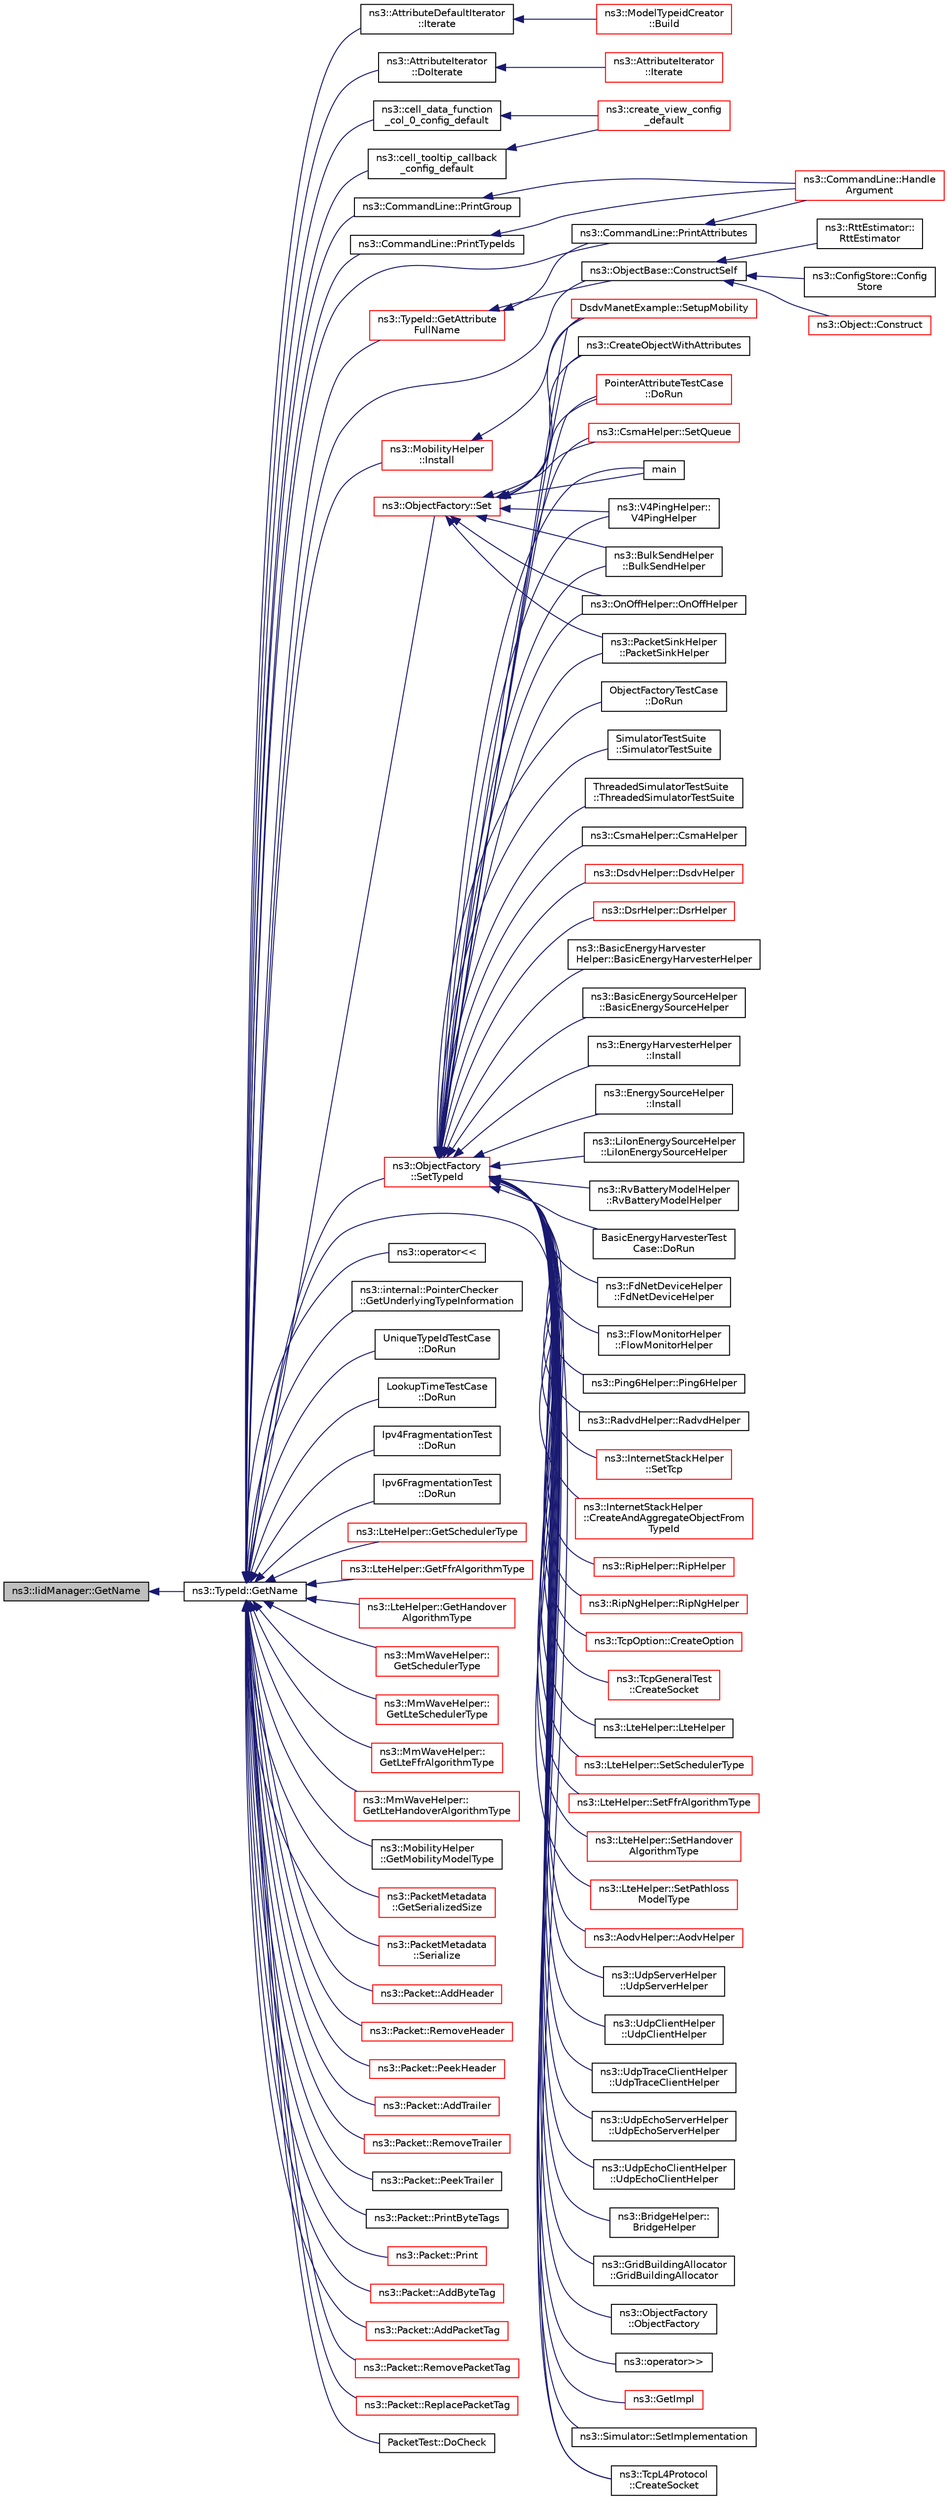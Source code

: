 digraph "ns3::IidManager::GetName"
{
  edge [fontname="Helvetica",fontsize="10",labelfontname="Helvetica",labelfontsize="10"];
  node [fontname="Helvetica",fontsize="10",shape=record];
  rankdir="LR";
  Node1 [label="ns3::IidManager::GetName",height=0.2,width=0.4,color="black", fillcolor="grey75", style="filled", fontcolor="black"];
  Node1 -> Node2 [dir="back",color="midnightblue",fontsize="10",style="solid"];
  Node2 [label="ns3::TypeId::GetName",height=0.2,width=0.4,color="black", fillcolor="white", style="filled",URL="$d6/d11/classns3_1_1TypeId.html#aa3c41c79ae428b3cb396a9c6bb3ef314"];
  Node2 -> Node3 [dir="back",color="midnightblue",fontsize="10",style="solid"];
  Node3 [label="ns3::AttributeDefaultIterator\l::Iterate",height=0.2,width=0.4,color="black", fillcolor="white", style="filled",URL="$d8/d40/classns3_1_1AttributeDefaultIterator.html#a45ad9397f93cfacce5f13b232447d251",tooltip="This function will go through all the TypeIds and get only the attributes which are explicit values (..."];
  Node3 -> Node4 [dir="back",color="midnightblue",fontsize="10",style="solid"];
  Node4 [label="ns3::ModelTypeidCreator\l::Build",height=0.2,width=0.4,color="red", fillcolor="white", style="filled",URL="$d4/d3b/classns3_1_1ModelTypeidCreator.html#a6555895ba2889296cf7206c5be6d63e7",tooltip="This method will iterate on typeIds having default attributes and create a model for them..."];
  Node2 -> Node5 [dir="back",color="midnightblue",fontsize="10",style="solid"];
  Node5 [label="ns3::AttributeIterator\l::DoIterate",height=0.2,width=0.4,color="black", fillcolor="white", style="filled",URL="$d0/de5/classns3_1_1AttributeIterator.html#a01259d50f232e21c9c605547e26b34bb"];
  Node5 -> Node6 [dir="back",color="midnightblue",fontsize="10",style="solid"];
  Node6 [label="ns3::AttributeIterator\l::Iterate",height=0.2,width=0.4,color="red", fillcolor="white", style="filled",URL="$d0/de5/classns3_1_1AttributeIterator.html#a8e7de38f441cc482c2d507e2a4927b8c"];
  Node2 -> Node7 [dir="back",color="midnightblue",fontsize="10",style="solid"];
  Node7 [label="ns3::cell_data_function\l_col_0_config_default",height=0.2,width=0.4,color="black", fillcolor="white", style="filled",URL="$d7/d2e/namespacens3.html#a18dc38f97b2252c3e10d44f9dbbe366b"];
  Node7 -> Node8 [dir="back",color="midnightblue",fontsize="10",style="solid"];
  Node8 [label="ns3::create_view_config\l_default",height=0.2,width=0.4,color="red", fillcolor="white", style="filled",URL="$d7/d2e/namespacens3.html#a9b0de38431169a0ec08415d6f1a2fa67"];
  Node2 -> Node9 [dir="back",color="midnightblue",fontsize="10",style="solid"];
  Node9 [label="ns3::cell_tooltip_callback\l_config_default",height=0.2,width=0.4,color="black", fillcolor="white", style="filled",URL="$d7/d2e/namespacens3.html#a614e487215e562d0b6ac0b3b3f443f20"];
  Node9 -> Node8 [dir="back",color="midnightblue",fontsize="10",style="solid"];
  Node2 -> Node10 [dir="back",color="midnightblue",fontsize="10",style="solid"];
  Node10 [label="ns3::CommandLine::PrintAttributes",height=0.2,width=0.4,color="black", fillcolor="white", style="filled",URL="$dc/d87/classns3_1_1CommandLine.html#a1257dece593fadf03777c71ea4f49b89"];
  Node10 -> Node11 [dir="back",color="midnightblue",fontsize="10",style="solid"];
  Node11 [label="ns3::CommandLine::Handle\lArgument",height=0.2,width=0.4,color="red", fillcolor="white", style="filled",URL="$dc/d87/classns3_1_1CommandLine.html#a527b83304a3c713f3e84711a8a2185a7"];
  Node2 -> Node12 [dir="back",color="midnightblue",fontsize="10",style="solid"];
  Node12 [label="ns3::CommandLine::PrintGroup",height=0.2,width=0.4,color="black", fillcolor="white", style="filled",URL="$dc/d87/classns3_1_1CommandLine.html#abb65c554c9c8f54e815ce54cf8abcd0e"];
  Node12 -> Node11 [dir="back",color="midnightblue",fontsize="10",style="solid"];
  Node2 -> Node13 [dir="back",color="midnightblue",fontsize="10",style="solid"];
  Node13 [label="ns3::CommandLine::PrintTypeIds",height=0.2,width=0.4,color="black", fillcolor="white", style="filled",URL="$dc/d87/classns3_1_1CommandLine.html#a141b4fcef1091a980f15f0845166e20b"];
  Node13 -> Node11 [dir="back",color="midnightblue",fontsize="10",style="solid"];
  Node2 -> Node14 [dir="back",color="midnightblue",fontsize="10",style="solid"];
  Node14 [label="ns3::ObjectBase::ConstructSelf",height=0.2,width=0.4,color="black", fillcolor="white", style="filled",URL="$d2/dac/classns3_1_1ObjectBase.html#a5cda18dec6d0744cb652a3ed60056958"];
  Node14 -> Node15 [dir="back",color="midnightblue",fontsize="10",style="solid"];
  Node15 [label="ns3::ConfigStore::Config\lStore",height=0.2,width=0.4,color="black", fillcolor="white", style="filled",URL="$da/d51/classns3_1_1ConfigStore.html#ab2c0c2707ae2dc5489acd4cfccd63fd4"];
  Node14 -> Node16 [dir="back",color="midnightblue",fontsize="10",style="solid"];
  Node16 [label="ns3::Object::Construct",height=0.2,width=0.4,color="red", fillcolor="white", style="filled",URL="$d9/d77/classns3_1_1Object.html#a636e8411dc5228771f45c9b805d348fa"];
  Node14 -> Node17 [dir="back",color="midnightblue",fontsize="10",style="solid"];
  Node17 [label="ns3::RttEstimator::\lRttEstimator",height=0.2,width=0.4,color="black", fillcolor="white", style="filled",URL="$da/d1f/classns3_1_1RttEstimator.html#a86696ed57483bf9e19abbf6978c46581"];
  Node2 -> Node18 [dir="back",color="midnightblue",fontsize="10",style="solid"];
  Node18 [label="ns3::ObjectFactory\l::SetTypeId",height=0.2,width=0.4,color="red", fillcolor="white", style="filled",URL="$d5/d0d/classns3_1_1ObjectFactory.html#a77dcd099064038a1eb7a6b8251229ec3"];
  Node18 -> Node19 [dir="back",color="midnightblue",fontsize="10",style="solid"];
  Node19 [label="ns3::AodvHelper::AodvHelper",height=0.2,width=0.4,color="red", fillcolor="white", style="filled",URL="$d9/d4a/classns3_1_1AodvHelper.html#a17f148cdfef58e9eb34b801b6b23df79"];
  Node18 -> Node20 [dir="back",color="midnightblue",fontsize="10",style="solid"];
  Node20 [label="ns3::BulkSendHelper\l::BulkSendHelper",height=0.2,width=0.4,color="black", fillcolor="white", style="filled",URL="$d8/db0/classns3_1_1BulkSendHelper.html#ad2ce134f59fa593314538b8731ae6977"];
  Node18 -> Node21 [dir="back",color="midnightblue",fontsize="10",style="solid"];
  Node21 [label="ns3::OnOffHelper::OnOffHelper",height=0.2,width=0.4,color="black", fillcolor="white", style="filled",URL="$dd/d6a/classns3_1_1OnOffHelper.html#a4288a3cf8b5e4b41eb513a226b948fc6"];
  Node18 -> Node22 [dir="back",color="midnightblue",fontsize="10",style="solid"];
  Node22 [label="ns3::PacketSinkHelper\l::PacketSinkHelper",height=0.2,width=0.4,color="black", fillcolor="white", style="filled",URL="$d2/d7c/classns3_1_1PacketSinkHelper.html#ab5bb6dd697dd00333357314302969935"];
  Node18 -> Node23 [dir="back",color="midnightblue",fontsize="10",style="solid"];
  Node23 [label="ns3::UdpServerHelper\l::UdpServerHelper",height=0.2,width=0.4,color="black", fillcolor="white", style="filled",URL="$da/de7/classns3_1_1UdpServerHelper.html#aaca1535faca2b749f026c5ca6b5025a4"];
  Node18 -> Node24 [dir="back",color="midnightblue",fontsize="10",style="solid"];
  Node24 [label="ns3::UdpClientHelper\l::UdpClientHelper",height=0.2,width=0.4,color="black", fillcolor="white", style="filled",URL="$db/d8a/classns3_1_1UdpClientHelper.html#a7f5eaa65b23aecc1985bcfd23404c9b1"];
  Node18 -> Node25 [dir="back",color="midnightblue",fontsize="10",style="solid"];
  Node25 [label="ns3::UdpTraceClientHelper\l::UdpTraceClientHelper",height=0.2,width=0.4,color="black", fillcolor="white", style="filled",URL="$d9/d9b/classns3_1_1UdpTraceClientHelper.html#abb6cba708ba1847e006679f155319650"];
  Node18 -> Node26 [dir="back",color="midnightblue",fontsize="10",style="solid"];
  Node26 [label="ns3::UdpEchoServerHelper\l::UdpEchoServerHelper",height=0.2,width=0.4,color="black", fillcolor="white", style="filled",URL="$de/d07/classns3_1_1UdpEchoServerHelper.html#a10254b1b736d953343958528a88a3d92"];
  Node18 -> Node27 [dir="back",color="midnightblue",fontsize="10",style="solid"];
  Node27 [label="ns3::UdpEchoClientHelper\l::UdpEchoClientHelper",height=0.2,width=0.4,color="black", fillcolor="white", style="filled",URL="$d3/d47/classns3_1_1UdpEchoClientHelper.html#a08e650c741d5f5692cbcccd2031f2d4d"];
  Node18 -> Node28 [dir="back",color="midnightblue",fontsize="10",style="solid"];
  Node28 [label="ns3::BridgeHelper::\lBridgeHelper",height=0.2,width=0.4,color="black", fillcolor="white", style="filled",URL="$d5/d19/classns3_1_1BridgeHelper.html#ad63544d31fbe2c2df6f617da45965dcf"];
  Node18 -> Node29 [dir="back",color="midnightblue",fontsize="10",style="solid"];
  Node29 [label="ns3::GridBuildingAllocator\l::GridBuildingAllocator",height=0.2,width=0.4,color="black", fillcolor="white", style="filled",URL="$d5/df7/classns3_1_1GridBuildingAllocator.html#a01ba55355fb0f6e313aca64554873e43"];
  Node18 -> Node30 [dir="back",color="midnightblue",fontsize="10",style="solid"];
  Node30 [label="ns3::ObjectFactory\l::ObjectFactory",height=0.2,width=0.4,color="black", fillcolor="white", style="filled",URL="$d5/d0d/classns3_1_1ObjectFactory.html#ab33a5e24c3393daa01f669b68a448d65"];
  Node18 -> Node31 [dir="back",color="midnightblue",fontsize="10",style="solid"];
  Node31 [label="ns3::operator\>\>",height=0.2,width=0.4,color="black", fillcolor="white", style="filled",URL="$d7/d2e/namespacens3.html#a53802b18fd9fc0a909aaa0753a8633b5"];
  Node18 -> Node32 [dir="back",color="midnightblue",fontsize="10",style="solid"];
  Node32 [label="ns3::CreateObjectWithAttributes",height=0.2,width=0.4,color="black", fillcolor="white", style="filled",URL="$d8/d36/group__object.html#ga4b90e30f6cf96f37d4a646f3fc62cd06"];
  Node18 -> Node33 [dir="back",color="midnightblue",fontsize="10",style="solid"];
  Node33 [label="ns3::GetImpl",height=0.2,width=0.4,color="red", fillcolor="white", style="filled",URL="$d4/d8b/group__simulator.html#ga42eb4eddad41528d4d99794a3dae3fd0",tooltip="Get the SimulatorImpl singleton. "];
  Node18 -> Node34 [dir="back",color="midnightblue",fontsize="10",style="solid"];
  Node34 [label="ns3::Simulator::SetImplementation",height=0.2,width=0.4,color="black", fillcolor="white", style="filled",URL="$d7/deb/classns3_1_1Simulator.html#ae9c56e0f229fd981f5fdf99650953473"];
  Node18 -> Node35 [dir="back",color="midnightblue",fontsize="10",style="solid"];
  Node35 [label="PointerAttributeTestCase\l::DoRun",height=0.2,width=0.4,color="red", fillcolor="white", style="filled",URL="$db/db3/classPointerAttributeTestCase.html#a4dd7258b7c7146be0a0ba69b9b5633d9",tooltip="Implementation to actually run this TestCase. "];
  Node18 -> Node36 [dir="back",color="midnightblue",fontsize="10",style="solid"];
  Node36 [label="ObjectFactoryTestCase\l::DoRun",height=0.2,width=0.4,color="black", fillcolor="white", style="filled",URL="$dd/db2/classObjectFactoryTestCase.html#ab6f760c13e727b5ca3205d5f28ea04f4",tooltip="Implementation to actually run this TestCase. "];
  Node18 -> Node37 [dir="back",color="midnightblue",fontsize="10",style="solid"];
  Node37 [label="SimulatorTestSuite\l::SimulatorTestSuite",height=0.2,width=0.4,color="black", fillcolor="white", style="filled",URL="$d2/dda/classSimulatorTestSuite.html#a4de0a7c9b23dcf300bd47d94f07eb5b6"];
  Node18 -> Node38 [dir="back",color="midnightblue",fontsize="10",style="solid"];
  Node38 [label="ThreadedSimulatorTestSuite\l::ThreadedSimulatorTestSuite",height=0.2,width=0.4,color="black", fillcolor="white", style="filled",URL="$d4/d2f/classThreadedSimulatorTestSuite.html#afe8888920059fc832d9ffd352db08dab"];
  Node18 -> Node39 [dir="back",color="midnightblue",fontsize="10",style="solid"];
  Node39 [label="ns3::CsmaHelper::CsmaHelper",height=0.2,width=0.4,color="black", fillcolor="white", style="filled",URL="$d9/dbd/classns3_1_1CsmaHelper.html#a943e5f2d12a79674375c33a95dc563f0"];
  Node18 -> Node40 [dir="back",color="midnightblue",fontsize="10",style="solid"];
  Node40 [label="ns3::CsmaHelper::SetQueue",height=0.2,width=0.4,color="red", fillcolor="white", style="filled",URL="$d9/dbd/classns3_1_1CsmaHelper.html#abbe9eaa7f42523da7a97682378da8982"];
  Node18 -> Node41 [dir="back",color="midnightblue",fontsize="10",style="solid"];
  Node41 [label="DsdvManetExample::SetupMobility",height=0.2,width=0.4,color="red", fillcolor="white", style="filled",URL="$d3/d2a/classDsdvManetExample.html#ac515dc772b05a1a46122c97406c9d655"];
  Node18 -> Node42 [dir="back",color="midnightblue",fontsize="10",style="solid"];
  Node42 [label="ns3::DsdvHelper::DsdvHelper",height=0.2,width=0.4,color="red", fillcolor="white", style="filled",URL="$d5/da7/classns3_1_1DsdvHelper.html#a11c9f92c437873b26f74a90e6ee3a50f"];
  Node18 -> Node43 [dir="back",color="midnightblue",fontsize="10",style="solid"];
  Node43 [label="main",height=0.2,width=0.4,color="black", fillcolor="white", style="filled",URL="$da/d74/dsr_8cc.html#a0ddf1224851353fc92bfbff6f499fa97"];
  Node18 -> Node44 [dir="back",color="midnightblue",fontsize="10",style="solid"];
  Node44 [label="ns3::DsrHelper::DsrHelper",height=0.2,width=0.4,color="red", fillcolor="white", style="filled",URL="$d2/d31/classns3_1_1DsrHelper.html#ade30f2c4532d210c5641b59ed1aea761"];
  Node18 -> Node45 [dir="back",color="midnightblue",fontsize="10",style="solid"];
  Node45 [label="ns3::BasicEnergyHarvester\lHelper::BasicEnergyHarvesterHelper",height=0.2,width=0.4,color="black", fillcolor="white", style="filled",URL="$d2/d75/classns3_1_1BasicEnergyHarvesterHelper.html#ae1de2fae27ec532fbe4b5a5d531bb146"];
  Node18 -> Node46 [dir="back",color="midnightblue",fontsize="10",style="solid"];
  Node46 [label="ns3::BasicEnergySourceHelper\l::BasicEnergySourceHelper",height=0.2,width=0.4,color="black", fillcolor="white", style="filled",URL="$d2/de0/classns3_1_1BasicEnergySourceHelper.html#ab384285ae5486924de9748922cd3fb72"];
  Node18 -> Node47 [dir="back",color="midnightblue",fontsize="10",style="solid"];
  Node47 [label="ns3::EnergyHarvesterHelper\l::Install",height=0.2,width=0.4,color="black", fillcolor="white", style="filled",URL="$d5/dbd/classns3_1_1EnergyHarvesterHelper.html#a84cf9de6031011a94e84b44b7741eb91"];
  Node18 -> Node48 [dir="back",color="midnightblue",fontsize="10",style="solid"];
  Node48 [label="ns3::EnergySourceHelper\l::Install",height=0.2,width=0.4,color="black", fillcolor="white", style="filled",URL="$d5/db5/classns3_1_1EnergySourceHelper.html#a68818ee5bdc399fcf9023757355688a6"];
  Node18 -> Node49 [dir="back",color="midnightblue",fontsize="10",style="solid"];
  Node49 [label="ns3::LiIonEnergySourceHelper\l::LiIonEnergySourceHelper",height=0.2,width=0.4,color="black", fillcolor="white", style="filled",URL="$d3/d9f/classns3_1_1LiIonEnergySourceHelper.html#ad62dbd2508a1d4966ade4c03b0d8537a"];
  Node18 -> Node50 [dir="back",color="midnightblue",fontsize="10",style="solid"];
  Node50 [label="ns3::RvBatteryModelHelper\l::RvBatteryModelHelper",height=0.2,width=0.4,color="black", fillcolor="white", style="filled",URL="$d0/d83/classns3_1_1RvBatteryModelHelper.html#a0e8b9e69975f38d280b7f628a91f62a0"];
  Node18 -> Node51 [dir="back",color="midnightblue",fontsize="10",style="solid"];
  Node51 [label="BasicEnergyHarvesterTest\lCase::DoRun",height=0.2,width=0.4,color="black", fillcolor="white", style="filled",URL="$d7/da4/classBasicEnergyHarvesterTestCase.html#a0ccc441de009ad419be183aae7398576",tooltip="Implementation to actually run this TestCase. "];
  Node18 -> Node52 [dir="back",color="midnightblue",fontsize="10",style="solid"];
  Node52 [label="ns3::FdNetDeviceHelper\l::FdNetDeviceHelper",height=0.2,width=0.4,color="black", fillcolor="white", style="filled",URL="$d1/def/classns3_1_1FdNetDeviceHelper.html#a9aaeaa49939e9212ce16f11345e2e4eb"];
  Node18 -> Node53 [dir="back",color="midnightblue",fontsize="10",style="solid"];
  Node53 [label="ns3::FlowMonitorHelper\l::FlowMonitorHelper",height=0.2,width=0.4,color="black", fillcolor="white", style="filled",URL="$d5/d2d/classns3_1_1FlowMonitorHelper.html#adef809947f5f010d718a73b898e4246e"];
  Node18 -> Node54 [dir="back",color="midnightblue",fontsize="10",style="solid"];
  Node54 [label="ns3::Ping6Helper::Ping6Helper",height=0.2,width=0.4,color="black", fillcolor="white", style="filled",URL="$d4/dd1/classns3_1_1Ping6Helper.html#abf0f36f64a213df907cc6bc8b30eb5b7",tooltip="Constructor. "];
  Node18 -> Node55 [dir="back",color="midnightblue",fontsize="10",style="solid"];
  Node55 [label="ns3::RadvdHelper::RadvdHelper",height=0.2,width=0.4,color="black", fillcolor="white", style="filled",URL="$dc/d24/classns3_1_1RadvdHelper.html#a7816b46feca912d398b8a8ce58b6157b",tooltip="Constructor. "];
  Node18 -> Node56 [dir="back",color="midnightblue",fontsize="10",style="solid"];
  Node56 [label="ns3::V4PingHelper::\lV4PingHelper",height=0.2,width=0.4,color="black", fillcolor="white", style="filled",URL="$d6/dc4/classns3_1_1V4PingHelper.html#ad0e02b0088effb423d2c7fc6cd637529"];
  Node18 -> Node57 [dir="back",color="midnightblue",fontsize="10",style="solid"];
  Node57 [label="ns3::InternetStackHelper\l::SetTcp",height=0.2,width=0.4,color="red", fillcolor="white", style="filled",URL="$da/d33/classns3_1_1InternetStackHelper.html#ac76e9cf493ef559f311c4ef85945129f",tooltip="set the Tcp stack which will not need any other parameter. "];
  Node18 -> Node58 [dir="back",color="midnightblue",fontsize="10",style="solid"];
  Node58 [label="ns3::InternetStackHelper\l::CreateAndAggregateObjectFrom\lTypeId",height=0.2,width=0.4,color="red", fillcolor="white", style="filled",URL="$da/d33/classns3_1_1InternetStackHelper.html#a6605ba9c1bbfdf9ebe09c5dbcfce2451",tooltip="create an object from its TypeId and aggregates it to the node "];
  Node18 -> Node59 [dir="back",color="midnightblue",fontsize="10",style="solid"];
  Node59 [label="ns3::RipHelper::RipHelper",height=0.2,width=0.4,color="red", fillcolor="white", style="filled",URL="$db/d9d/classns3_1_1RipHelper.html#afad036c8b8e0cffcff61b92dabb6dd49"];
  Node18 -> Node60 [dir="back",color="midnightblue",fontsize="10",style="solid"];
  Node60 [label="ns3::RipNgHelper::RipNgHelper",height=0.2,width=0.4,color="red", fillcolor="white", style="filled",URL="$d8/dbc/classns3_1_1RipNgHelper.html#a0087c857ab88c802641b2d3dade1e8a4"];
  Node18 -> Node61 [dir="back",color="midnightblue",fontsize="10",style="solid"];
  Node61 [label="ns3::TcpL4Protocol\l::CreateSocket",height=0.2,width=0.4,color="black", fillcolor="white", style="filled",URL="$df/dc9/classns3_1_1TcpL4Protocol.html#ae5d3e3fd9fa44cc80d3ae5f62e4dfb82",tooltip="Create a TCP socket using the specified congestion control algorithm TypeId. "];
  Node18 -> Node62 [dir="back",color="midnightblue",fontsize="10",style="solid"];
  Node62 [label="ns3::TcpOption::CreateOption",height=0.2,width=0.4,color="red", fillcolor="white", style="filled",URL="$d0/dd7/classns3_1_1TcpOption.html#a342764c94f23eae9c093534312f7a5d4",tooltip="Creates an option. "];
  Node18 -> Node63 [dir="back",color="midnightblue",fontsize="10",style="solid"];
  Node63 [label="ns3::TcpGeneralTest\l::CreateSocket",height=0.2,width=0.4,color="red", fillcolor="white", style="filled",URL="$d2/dfd/classns3_1_1TcpGeneralTest.html#a6db100da714de812ebab9756f9139c9a",tooltip="Create a socket. "];
  Node18 -> Node64 [dir="back",color="midnightblue",fontsize="10",style="solid"];
  Node64 [label="ns3::LteHelper::LteHelper",height=0.2,width=0.4,color="black", fillcolor="white", style="filled",URL="$d6/d63/classns3_1_1LteHelper.html#ae74415a950dd03cd60e37faf5d5210b8"];
  Node18 -> Node65 [dir="back",color="midnightblue",fontsize="10",style="solid"];
  Node65 [label="ns3::LteHelper::SetSchedulerType",height=0.2,width=0.4,color="red", fillcolor="white", style="filled",URL="$d6/d63/classns3_1_1LteHelper.html#a8f86e55b8b80a81732c4b2df00fb25d5"];
  Node18 -> Node66 [dir="back",color="midnightblue",fontsize="10",style="solid"];
  Node66 [label="ns3::LteHelper::SetFfrAlgorithmType",height=0.2,width=0.4,color="red", fillcolor="white", style="filled",URL="$d6/d63/classns3_1_1LteHelper.html#a035c6b03305c1511975362f80425b5fc"];
  Node18 -> Node67 [dir="back",color="midnightblue",fontsize="10",style="solid"];
  Node67 [label="ns3::LteHelper::SetHandover\lAlgorithmType",height=0.2,width=0.4,color="red", fillcolor="white", style="filled",URL="$d6/d63/classns3_1_1LteHelper.html#a6301630b8a7082043efff2a7aaaa1d20"];
  Node18 -> Node68 [dir="back",color="midnightblue",fontsize="10",style="solid"];
  Node68 [label="ns3::LteHelper::SetPathloss\lModelType",height=0.2,width=0.4,color="red", fillcolor="white", style="filled",URL="$d6/d63/classns3_1_1LteHelper.html#afc1acbe82dd719d319e7d79b50e99ba7"];
  Node2 -> Node69 [dir="back",color="midnightblue",fontsize="10",style="solid"];
  Node69 [label="ns3::ObjectFactory::Set",height=0.2,width=0.4,color="red", fillcolor="white", style="filled",URL="$d5/d0d/classns3_1_1ObjectFactory.html#aef5c0d5019c96bdf01cefd1ff83f4a68"];
  Node69 -> Node20 [dir="back",color="midnightblue",fontsize="10",style="solid"];
  Node69 -> Node21 [dir="back",color="midnightblue",fontsize="10",style="solid"];
  Node69 -> Node22 [dir="back",color="midnightblue",fontsize="10",style="solid"];
  Node69 -> Node32 [dir="back",color="midnightblue",fontsize="10",style="solid"];
  Node69 -> Node35 [dir="back",color="midnightblue",fontsize="10",style="solid"];
  Node69 -> Node40 [dir="back",color="midnightblue",fontsize="10",style="solid"];
  Node69 -> Node41 [dir="back",color="midnightblue",fontsize="10",style="solid"];
  Node69 -> Node43 [dir="back",color="midnightblue",fontsize="10",style="solid"];
  Node69 -> Node56 [dir="back",color="midnightblue",fontsize="10",style="solid"];
  Node2 -> Node70 [dir="back",color="midnightblue",fontsize="10",style="solid"];
  Node70 [label="ns3::operator\<\<",height=0.2,width=0.4,color="black", fillcolor="white", style="filled",URL="$d7/d2e/namespacens3.html#ae59476fec2f033f40e25e806cb762d3f"];
  Node2 -> Node71 [dir="back",color="midnightblue",fontsize="10",style="solid"];
  Node71 [label="ns3::internal::PointerChecker\l::GetUnderlyingTypeInformation",height=0.2,width=0.4,color="black", fillcolor="white", style="filled",URL="$d5/d49/classns3_1_1internal_1_1PointerChecker.html#a44c1b1b1330bd49b320c9e74da55cda4"];
  Node2 -> Node72 [dir="back",color="midnightblue",fontsize="10",style="solid"];
  Node72 [label="ns3::TypeId::GetAttribute\lFullName",height=0.2,width=0.4,color="red", fillcolor="white", style="filled",URL="$d6/d11/classns3_1_1TypeId.html#a1da5483f43630ea65952099fc39944a2"];
  Node72 -> Node10 [dir="back",color="midnightblue",fontsize="10",style="solid"];
  Node72 -> Node14 [dir="back",color="midnightblue",fontsize="10",style="solid"];
  Node2 -> Node73 [dir="back",color="midnightblue",fontsize="10",style="solid"];
  Node73 [label="UniqueTypeIdTestCase\l::DoRun",height=0.2,width=0.4,color="black", fillcolor="white", style="filled",URL="$dd/d46/classUniqueTypeIdTestCase.html#aaaf0de0c7f78d4143b4e205828cc9726",tooltip="Implementation to actually run this TestCase. "];
  Node2 -> Node74 [dir="back",color="midnightblue",fontsize="10",style="solid"];
  Node74 [label="LookupTimeTestCase\l::DoRun",height=0.2,width=0.4,color="black", fillcolor="white", style="filled",URL="$d0/dee/classLookupTimeTestCase.html#a666ef6b8a01c9e1c8c7eddc424f1edc4",tooltip="Implementation to actually run this TestCase. "];
  Node2 -> Node61 [dir="back",color="midnightblue",fontsize="10",style="solid"];
  Node2 -> Node75 [dir="back",color="midnightblue",fontsize="10",style="solid"];
  Node75 [label="Ipv4FragmentationTest\l::DoRun",height=0.2,width=0.4,color="black", fillcolor="white", style="filled",URL="$d2/d57/classIpv4FragmentationTest.html#abe15a9d41a354bd95bf8c0b1622a54cb",tooltip="Implementation to actually run this TestCase. "];
  Node2 -> Node76 [dir="back",color="midnightblue",fontsize="10",style="solid"];
  Node76 [label="Ipv6FragmentationTest\l::DoRun",height=0.2,width=0.4,color="black", fillcolor="white", style="filled",URL="$d1/dbc/classIpv6FragmentationTest.html#a83bd2f74ceac188b83cfb604a90c7b7b",tooltip="Implementation to actually run this TestCase. "];
  Node2 -> Node77 [dir="back",color="midnightblue",fontsize="10",style="solid"];
  Node77 [label="ns3::LteHelper::GetSchedulerType",height=0.2,width=0.4,color="red", fillcolor="white", style="filled",URL="$d6/d63/classns3_1_1LteHelper.html#a473e6182ffe9f7b174aa3f149bd5e205"];
  Node2 -> Node78 [dir="back",color="midnightblue",fontsize="10",style="solid"];
  Node78 [label="ns3::LteHelper::GetFfrAlgorithmType",height=0.2,width=0.4,color="red", fillcolor="white", style="filled",URL="$d6/d63/classns3_1_1LteHelper.html#a4512795e75ecff30e9eeca0d26589614"];
  Node2 -> Node79 [dir="back",color="midnightblue",fontsize="10",style="solid"];
  Node79 [label="ns3::LteHelper::GetHandover\lAlgorithmType",height=0.2,width=0.4,color="red", fillcolor="white", style="filled",URL="$d6/d63/classns3_1_1LteHelper.html#a36c21827cb5935020858e0c0f6db4472"];
  Node2 -> Node80 [dir="back",color="midnightblue",fontsize="10",style="solid"];
  Node80 [label="ns3::MmWaveHelper::\lGetSchedulerType",height=0.2,width=0.4,color="red", fillcolor="white", style="filled",URL="$dd/d6b/classns3_1_1MmWaveHelper.html#ab4b78464bef4498dc6f7a9a293014587"];
  Node2 -> Node81 [dir="back",color="midnightblue",fontsize="10",style="solid"];
  Node81 [label="ns3::MmWaveHelper::\lGetLteSchedulerType",height=0.2,width=0.4,color="red", fillcolor="white", style="filled",URL="$dd/d6b/classns3_1_1MmWaveHelper.html#a32b038faf4e0e47054d31da50f7332ad"];
  Node2 -> Node82 [dir="back",color="midnightblue",fontsize="10",style="solid"];
  Node82 [label="ns3::MmWaveHelper::\lGetLteFfrAlgorithmType",height=0.2,width=0.4,color="red", fillcolor="white", style="filled",URL="$dd/d6b/classns3_1_1MmWaveHelper.html#a9b6d9d9ea24485c6ad27a42bfc0ffa18"];
  Node2 -> Node83 [dir="back",color="midnightblue",fontsize="10",style="solid"];
  Node83 [label="ns3::MmWaveHelper::\lGetLteHandoverAlgorithmType",height=0.2,width=0.4,color="red", fillcolor="white", style="filled",URL="$dd/d6b/classns3_1_1MmWaveHelper.html#a12eee130a565fd3a9b3752ea1772974d"];
  Node2 -> Node84 [dir="back",color="midnightblue",fontsize="10",style="solid"];
  Node84 [label="ns3::MobilityHelper\l::GetMobilityModelType",height=0.2,width=0.4,color="black", fillcolor="white", style="filled",URL="$d8/def/classns3_1_1MobilityHelper.html#a5018a1b6f5840ae87587ae0664ec3dd6"];
  Node2 -> Node85 [dir="back",color="midnightblue",fontsize="10",style="solid"];
  Node85 [label="ns3::MobilityHelper\l::Install",height=0.2,width=0.4,color="red", fillcolor="white", style="filled",URL="$d8/def/classns3_1_1MobilityHelper.html#a07737960ee95c0777109cf2994dd97ae",tooltip="\"Layout\" a single node according to the current position allocator type. "];
  Node85 -> Node41 [dir="back",color="midnightblue",fontsize="10",style="solid"];
  Node2 -> Node86 [dir="back",color="midnightblue",fontsize="10",style="solid"];
  Node86 [label="ns3::PacketMetadata\l::GetSerializedSize",height=0.2,width=0.4,color="red", fillcolor="white", style="filled",URL="$d1/db1/classns3_1_1PacketMetadata.html#a8d399798f5b18fc287a772914bfd9386",tooltip="Get the metadata serialized size. "];
  Node2 -> Node87 [dir="back",color="midnightblue",fontsize="10",style="solid"];
  Node87 [label="ns3::PacketMetadata\l::Serialize",height=0.2,width=0.4,color="red", fillcolor="white", style="filled",URL="$d1/db1/classns3_1_1PacketMetadata.html#aae036ce6844106a8a3ce88e0e095a7eb",tooltip="Serialization to raw uint8_t*. "];
  Node2 -> Node88 [dir="back",color="midnightblue",fontsize="10",style="solid"];
  Node88 [label="ns3::Packet::AddHeader",height=0.2,width=0.4,color="red", fillcolor="white", style="filled",URL="$dd/d7a/classns3_1_1Packet.html#a465108c595a0bc592095cbcab1832ed8",tooltip="Add header to this packet. "];
  Node2 -> Node89 [dir="back",color="midnightblue",fontsize="10",style="solid"];
  Node89 [label="ns3::Packet::RemoveHeader",height=0.2,width=0.4,color="red", fillcolor="white", style="filled",URL="$dd/d7a/classns3_1_1Packet.html#a0961eccf975d75f902d40956c93ba63e",tooltip="Deserialize and remove the header from the internal buffer. "];
  Node2 -> Node90 [dir="back",color="midnightblue",fontsize="10",style="solid"];
  Node90 [label="ns3::Packet::PeekHeader",height=0.2,width=0.4,color="red", fillcolor="white", style="filled",URL="$dd/d7a/classns3_1_1Packet.html#aadc63487bea70945c418f4c3e9b81964",tooltip="Deserialize but does not remove the header from the internal buffer. s This method invokes Header::De..."];
  Node2 -> Node91 [dir="back",color="midnightblue",fontsize="10",style="solid"];
  Node91 [label="ns3::Packet::AddTrailer",height=0.2,width=0.4,color="red", fillcolor="white", style="filled",URL="$dd/d7a/classns3_1_1Packet.html#ae26b490c30ae5bc98be5181ec6e06db8",tooltip="Add trailer to this packet. "];
  Node2 -> Node92 [dir="back",color="midnightblue",fontsize="10",style="solid"];
  Node92 [label="ns3::Packet::RemoveTrailer",height=0.2,width=0.4,color="red", fillcolor="white", style="filled",URL="$dd/d7a/classns3_1_1Packet.html#a2155e042083e9a17ad3b33f9fecb4be4",tooltip="Remove a deserialized trailer from the internal buffer. "];
  Node2 -> Node93 [dir="back",color="midnightblue",fontsize="10",style="solid"];
  Node93 [label="ns3::Packet::PeekTrailer",height=0.2,width=0.4,color="black", fillcolor="white", style="filled",URL="$dd/d7a/classns3_1_1Packet.html#ace1fc287b3fc4fc12e72954e35342131",tooltip="Deserialize but does not remove a trailer from the internal buffer. "];
  Node2 -> Node94 [dir="back",color="midnightblue",fontsize="10",style="solid"];
  Node94 [label="ns3::Packet::PrintByteTags",height=0.2,width=0.4,color="black", fillcolor="white", style="filled",URL="$dd/d7a/classns3_1_1Packet.html#af3766d81feb51b754cb036526c2f4366",tooltip="Iterate over the byte tags present in this packet, and invoke the Print method of each tag stored in ..."];
  Node2 -> Node95 [dir="back",color="midnightblue",fontsize="10",style="solid"];
  Node95 [label="ns3::Packet::Print",height=0.2,width=0.4,color="red", fillcolor="white", style="filled",URL="$dd/d7a/classns3_1_1Packet.html#aa34058a5cdbf94673531f8c4001ab227",tooltip="Print the packet contents. "];
  Node2 -> Node96 [dir="back",color="midnightblue",fontsize="10",style="solid"];
  Node96 [label="ns3::Packet::AddByteTag",height=0.2,width=0.4,color="red", fillcolor="white", style="filled",URL="$dd/d7a/classns3_1_1Packet.html#ad5997caea8c22757acade2fcb4d7daca",tooltip="Tag each byte included in this packet with a new byte tag. "];
  Node2 -> Node97 [dir="back",color="midnightblue",fontsize="10",style="solid"];
  Node97 [label="ns3::Packet::AddPacketTag",height=0.2,width=0.4,color="red", fillcolor="white", style="filled",URL="$dd/d7a/classns3_1_1Packet.html#a7400b8655852f5271c5957250d0141af",tooltip="Add a packet tag. "];
  Node2 -> Node98 [dir="back",color="midnightblue",fontsize="10",style="solid"];
  Node98 [label="ns3::Packet::RemovePacketTag",height=0.2,width=0.4,color="red", fillcolor="white", style="filled",URL="$dd/d7a/classns3_1_1Packet.html#a078fe922d976a417ab25ba2f3c2fd667",tooltip="Remove a packet tag. "];
  Node2 -> Node99 [dir="back",color="midnightblue",fontsize="10",style="solid"];
  Node99 [label="ns3::Packet::ReplacePacketTag",height=0.2,width=0.4,color="red", fillcolor="white", style="filled",URL="$dd/d7a/classns3_1_1Packet.html#afb014ae9f4adddbfc51c64b085bfd405",tooltip="Replace the value of a packet tag. "];
  Node2 -> Node100 [dir="back",color="midnightblue",fontsize="10",style="solid"];
  Node100 [label="PacketTest::DoCheck",height=0.2,width=0.4,color="black", fillcolor="white", style="filled",URL="$db/d9f/classPacketTest.html#a8bfedb5c3b60f014e305a87701e73797"];
}
